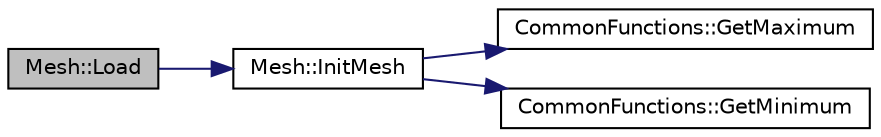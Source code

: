 digraph "Mesh::Load"
{
  edge [fontname="Helvetica",fontsize="10",labelfontname="Helvetica",labelfontsize="10"];
  node [fontname="Helvetica",fontsize="10",shape=record];
  rankdir="LR";
  Node1 [label="Mesh::Load",height=0.2,width=0.4,color="black", fillcolor="grey75", style="filled" fontcolor="black"];
  Node1 -> Node2 [color="midnightblue",fontsize="10",style="solid",fontname="Helvetica"];
  Node2 [label="Mesh::InitMesh",height=0.2,width=0.4,color="black", fillcolor="white", style="filled",URL="$class_mesh.html#a21600d9160af57a96ab757ad61a37fd1",tooltip="Initialises the mesh. "];
  Node2 -> Node3 [color="midnightblue",fontsize="10",style="solid",fontname="Helvetica"];
  Node3 [label="CommonFunctions::GetMaximum",height=0.2,width=0.4,color="black", fillcolor="white", style="filled",URL="$namespace_common_functions.html#ab20b178d21f9fb7845ab5102b909ddad"];
  Node2 -> Node4 [color="midnightblue",fontsize="10",style="solid",fontname="Helvetica"];
  Node4 [label="CommonFunctions::GetMinimum",height=0.2,width=0.4,color="black", fillcolor="white", style="filled",URL="$namespace_common_functions.html#a6400685015e224d7c3c52f31b6006d3d"];
}
